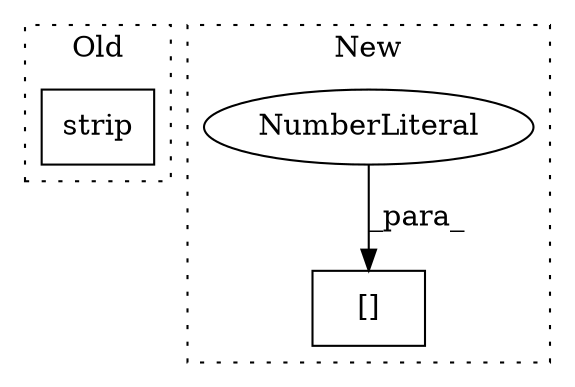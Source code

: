 digraph G {
subgraph cluster0 {
1 [label="strip" a="32" s="1568" l="7" shape="box"];
label = "Old";
style="dotted";
}
subgraph cluster1 {
2 [label="[]" a="2" s="1645,1651" l="5,1" shape="box"];
3 [label="NumberLiteral" a="34" s="1650" l="1" shape="ellipse"];
label = "New";
style="dotted";
}
3 -> 2 [label="_para_"];
}